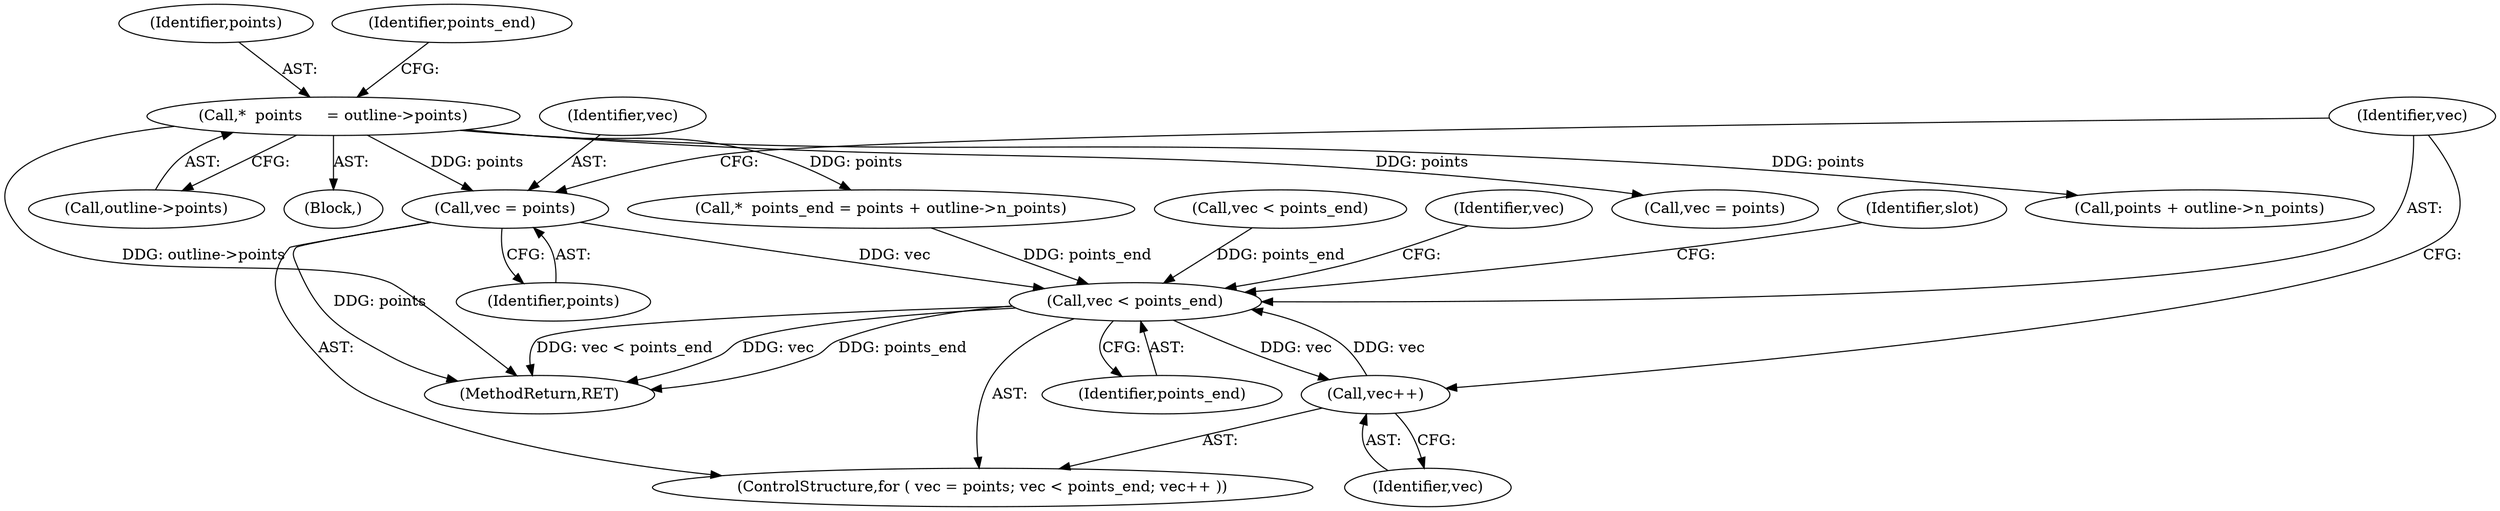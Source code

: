 digraph "0_savannah_6305b869d86ff415a33576df6d43729673c66eee_0@pointer" {
"1000575" [label="(Call,vec = points)"];
"1000542" [label="(Call,*  points     = outline->points)"];
"1000578" [label="(Call,vec < points_end)"];
"1000581" [label="(Call,vec++)"];
"1000653" [label="(MethodReturn,RET)"];
"1000543" [label="(Identifier,points)"];
"1000559" [label="(Call,vec = points)"];
"1000562" [label="(Call,vec < points_end)"];
"1000542" [label="(Call,*  points     = outline->points)"];
"1000577" [label="(Identifier,points)"];
"1000574" [label="(ControlStructure,for ( vec = points; vec < points_end; vec++ ))"];
"1000550" [label="(Call,points + outline->n_points)"];
"1000585" [label="(Identifier,vec)"];
"1000576" [label="(Identifier,vec)"];
"1000582" [label="(Identifier,vec)"];
"1000544" [label="(Call,outline->points)"];
"1000575" [label="(Call,vec = points)"];
"1000548" [label="(Call,*  points_end = points + outline->n_points)"];
"1000581" [label="(Call,vec++)"];
"1000591" [label="(Identifier,slot)"];
"1000540" [label="(Block,)"];
"1000549" [label="(Identifier,points_end)"];
"1000580" [label="(Identifier,points_end)"];
"1000578" [label="(Call,vec < points_end)"];
"1000579" [label="(Identifier,vec)"];
"1000575" -> "1000574"  [label="AST: "];
"1000575" -> "1000577"  [label="CFG: "];
"1000576" -> "1000575"  [label="AST: "];
"1000577" -> "1000575"  [label="AST: "];
"1000579" -> "1000575"  [label="CFG: "];
"1000575" -> "1000653"  [label="DDG: points"];
"1000542" -> "1000575"  [label="DDG: points"];
"1000575" -> "1000578"  [label="DDG: vec"];
"1000542" -> "1000540"  [label="AST: "];
"1000542" -> "1000544"  [label="CFG: "];
"1000543" -> "1000542"  [label="AST: "];
"1000544" -> "1000542"  [label="AST: "];
"1000549" -> "1000542"  [label="CFG: "];
"1000542" -> "1000653"  [label="DDG: outline->points"];
"1000542" -> "1000548"  [label="DDG: points"];
"1000542" -> "1000550"  [label="DDG: points"];
"1000542" -> "1000559"  [label="DDG: points"];
"1000578" -> "1000574"  [label="AST: "];
"1000578" -> "1000580"  [label="CFG: "];
"1000579" -> "1000578"  [label="AST: "];
"1000580" -> "1000578"  [label="AST: "];
"1000585" -> "1000578"  [label="CFG: "];
"1000591" -> "1000578"  [label="CFG: "];
"1000578" -> "1000653"  [label="DDG: vec"];
"1000578" -> "1000653"  [label="DDG: points_end"];
"1000578" -> "1000653"  [label="DDG: vec < points_end"];
"1000581" -> "1000578"  [label="DDG: vec"];
"1000562" -> "1000578"  [label="DDG: points_end"];
"1000548" -> "1000578"  [label="DDG: points_end"];
"1000578" -> "1000581"  [label="DDG: vec"];
"1000581" -> "1000574"  [label="AST: "];
"1000581" -> "1000582"  [label="CFG: "];
"1000582" -> "1000581"  [label="AST: "];
"1000579" -> "1000581"  [label="CFG: "];
}
